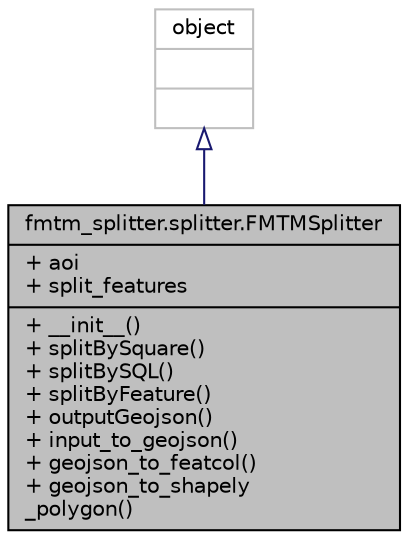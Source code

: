 digraph "fmtm_splitter.splitter.FMTMSplitter"
{
 // LATEX_PDF_SIZE
  edge [fontname="Helvetica",fontsize="10",labelfontname="Helvetica",labelfontsize="10"];
  node [fontname="Helvetica",fontsize="10",shape=record];
  Node1 [label="{fmtm_splitter.splitter.FMTMSplitter\n|+ aoi\l+ split_features\l|+ __init__()\l+ splitBySquare()\l+ splitBySQL()\l+ splitByFeature()\l+ outputGeojson()\l+ input_to_geojson()\l+ geojson_to_featcol()\l+ geojson_to_shapely\l_polygon()\l}",height=0.2,width=0.4,color="black", fillcolor="grey75", style="filled", fontcolor="black",tooltip=" "];
  Node2 -> Node1 [dir="back",color="midnightblue",fontsize="10",style="solid",arrowtail="onormal",fontname="Helvetica"];
  Node2 [label="{object\n||}",height=0.2,width=0.4,color="grey75", fillcolor="white", style="filled",tooltip=" "];
}
